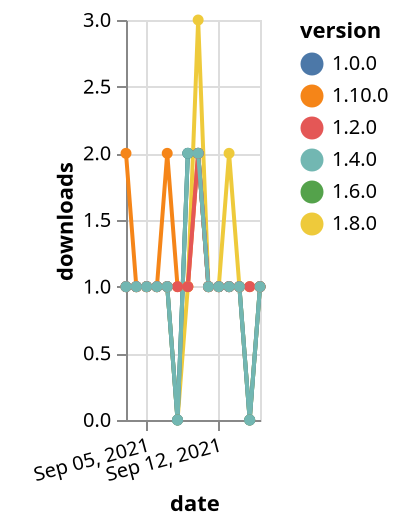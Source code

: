 {"$schema": "https://vega.github.io/schema/vega-lite/v5.json", "description": "A simple bar chart with embedded data.", "data": {"values": [{"date": "2021-09-03", "total": 166, "delta": 1, "version": "1.6.0"}, {"date": "2021-09-04", "total": 167, "delta": 1, "version": "1.6.0"}, {"date": "2021-09-05", "total": 168, "delta": 1, "version": "1.6.0"}, {"date": "2021-09-06", "total": 169, "delta": 1, "version": "1.6.0"}, {"date": "2021-09-07", "total": 170, "delta": 1, "version": "1.6.0"}, {"date": "2021-09-08", "total": 170, "delta": 0, "version": "1.6.0"}, {"date": "2021-09-09", "total": 172, "delta": 2, "version": "1.6.0"}, {"date": "2021-09-10", "total": 174, "delta": 2, "version": "1.6.0"}, {"date": "2021-09-11", "total": 175, "delta": 1, "version": "1.6.0"}, {"date": "2021-09-12", "total": 176, "delta": 1, "version": "1.6.0"}, {"date": "2021-09-13", "total": 177, "delta": 1, "version": "1.6.0"}, {"date": "2021-09-14", "total": 178, "delta": 1, "version": "1.6.0"}, {"date": "2021-09-15", "total": 178, "delta": 0, "version": "1.6.0"}, {"date": "2021-09-16", "total": 179, "delta": 1, "version": "1.6.0"}, {"date": "2021-09-03", "total": 402, "delta": 1, "version": "1.8.0"}, {"date": "2021-09-04", "total": 403, "delta": 1, "version": "1.8.0"}, {"date": "2021-09-05", "total": 404, "delta": 1, "version": "1.8.0"}, {"date": "2021-09-06", "total": 405, "delta": 1, "version": "1.8.0"}, {"date": "2021-09-07", "total": 406, "delta": 1, "version": "1.8.0"}, {"date": "2021-09-08", "total": 406, "delta": 0, "version": "1.8.0"}, {"date": "2021-09-09", "total": 407, "delta": 1, "version": "1.8.0"}, {"date": "2021-09-10", "total": 410, "delta": 3, "version": "1.8.0"}, {"date": "2021-09-11", "total": 411, "delta": 1, "version": "1.8.0"}, {"date": "2021-09-12", "total": 412, "delta": 1, "version": "1.8.0"}, {"date": "2021-09-13", "total": 414, "delta": 2, "version": "1.8.0"}, {"date": "2021-09-14", "total": 415, "delta": 1, "version": "1.8.0"}, {"date": "2021-09-15", "total": 415, "delta": 0, "version": "1.8.0"}, {"date": "2021-09-16", "total": 416, "delta": 1, "version": "1.8.0"}, {"date": "2021-09-03", "total": 129, "delta": 2, "version": "1.10.0"}, {"date": "2021-09-04", "total": 130, "delta": 1, "version": "1.10.0"}, {"date": "2021-09-05", "total": 131, "delta": 1, "version": "1.10.0"}, {"date": "2021-09-06", "total": 132, "delta": 1, "version": "1.10.0"}, {"date": "2021-09-07", "total": 134, "delta": 2, "version": "1.10.0"}, {"date": "2021-09-08", "total": 135, "delta": 1, "version": "1.10.0"}, {"date": "2021-09-09", "total": 136, "delta": 1, "version": "1.10.0"}, {"date": "2021-09-10", "total": 138, "delta": 2, "version": "1.10.0"}, {"date": "2021-09-11", "total": 139, "delta": 1, "version": "1.10.0"}, {"date": "2021-09-12", "total": 140, "delta": 1, "version": "1.10.0"}, {"date": "2021-09-13", "total": 141, "delta": 1, "version": "1.10.0"}, {"date": "2021-09-14", "total": 142, "delta": 1, "version": "1.10.0"}, {"date": "2021-09-15", "total": 143, "delta": 1, "version": "1.10.0"}, {"date": "2021-09-16", "total": 144, "delta": 1, "version": "1.10.0"}, {"date": "2021-09-03", "total": 250, "delta": 1, "version": "1.0.0"}, {"date": "2021-09-04", "total": 251, "delta": 1, "version": "1.0.0"}, {"date": "2021-09-05", "total": 252, "delta": 1, "version": "1.0.0"}, {"date": "2021-09-06", "total": 253, "delta": 1, "version": "1.0.0"}, {"date": "2021-09-07", "total": 254, "delta": 1, "version": "1.0.0"}, {"date": "2021-09-08", "total": 254, "delta": 0, "version": "1.0.0"}, {"date": "2021-09-09", "total": 256, "delta": 2, "version": "1.0.0"}, {"date": "2021-09-10", "total": 258, "delta": 2, "version": "1.0.0"}, {"date": "2021-09-11", "total": 259, "delta": 1, "version": "1.0.0"}, {"date": "2021-09-12", "total": 260, "delta": 1, "version": "1.0.0"}, {"date": "2021-09-13", "total": 261, "delta": 1, "version": "1.0.0"}, {"date": "2021-09-14", "total": 262, "delta": 1, "version": "1.0.0"}, {"date": "2021-09-15", "total": 262, "delta": 0, "version": "1.0.0"}, {"date": "2021-09-16", "total": 263, "delta": 1, "version": "1.0.0"}, {"date": "2021-09-03", "total": 201, "delta": 1, "version": "1.2.0"}, {"date": "2021-09-04", "total": 202, "delta": 1, "version": "1.2.0"}, {"date": "2021-09-05", "total": 203, "delta": 1, "version": "1.2.0"}, {"date": "2021-09-06", "total": 204, "delta": 1, "version": "1.2.0"}, {"date": "2021-09-07", "total": 205, "delta": 1, "version": "1.2.0"}, {"date": "2021-09-08", "total": 206, "delta": 1, "version": "1.2.0"}, {"date": "2021-09-09", "total": 207, "delta": 1, "version": "1.2.0"}, {"date": "2021-09-10", "total": 209, "delta": 2, "version": "1.2.0"}, {"date": "2021-09-11", "total": 210, "delta": 1, "version": "1.2.0"}, {"date": "2021-09-12", "total": 211, "delta": 1, "version": "1.2.0"}, {"date": "2021-09-13", "total": 212, "delta": 1, "version": "1.2.0"}, {"date": "2021-09-14", "total": 213, "delta": 1, "version": "1.2.0"}, {"date": "2021-09-15", "total": 214, "delta": 1, "version": "1.2.0"}, {"date": "2021-09-16", "total": 215, "delta": 1, "version": "1.2.0"}, {"date": "2021-09-03", "total": 261, "delta": 1, "version": "1.4.0"}, {"date": "2021-09-04", "total": 262, "delta": 1, "version": "1.4.0"}, {"date": "2021-09-05", "total": 263, "delta": 1, "version": "1.4.0"}, {"date": "2021-09-06", "total": 264, "delta": 1, "version": "1.4.0"}, {"date": "2021-09-07", "total": 265, "delta": 1, "version": "1.4.0"}, {"date": "2021-09-08", "total": 265, "delta": 0, "version": "1.4.0"}, {"date": "2021-09-09", "total": 267, "delta": 2, "version": "1.4.0"}, {"date": "2021-09-10", "total": 269, "delta": 2, "version": "1.4.0"}, {"date": "2021-09-11", "total": 270, "delta": 1, "version": "1.4.0"}, {"date": "2021-09-12", "total": 271, "delta": 1, "version": "1.4.0"}, {"date": "2021-09-13", "total": 272, "delta": 1, "version": "1.4.0"}, {"date": "2021-09-14", "total": 273, "delta": 1, "version": "1.4.0"}, {"date": "2021-09-15", "total": 273, "delta": 0, "version": "1.4.0"}, {"date": "2021-09-16", "total": 274, "delta": 1, "version": "1.4.0"}]}, "width": "container", "mark": {"type": "line", "point": {"filled": true}}, "encoding": {"x": {"field": "date", "type": "temporal", "timeUnit": "yearmonthdate", "title": "date", "axis": {"labelAngle": -15}}, "y": {"field": "delta", "type": "quantitative", "title": "downloads"}, "color": {"field": "version", "type": "nominal"}, "tooltip": {"field": "delta"}}}